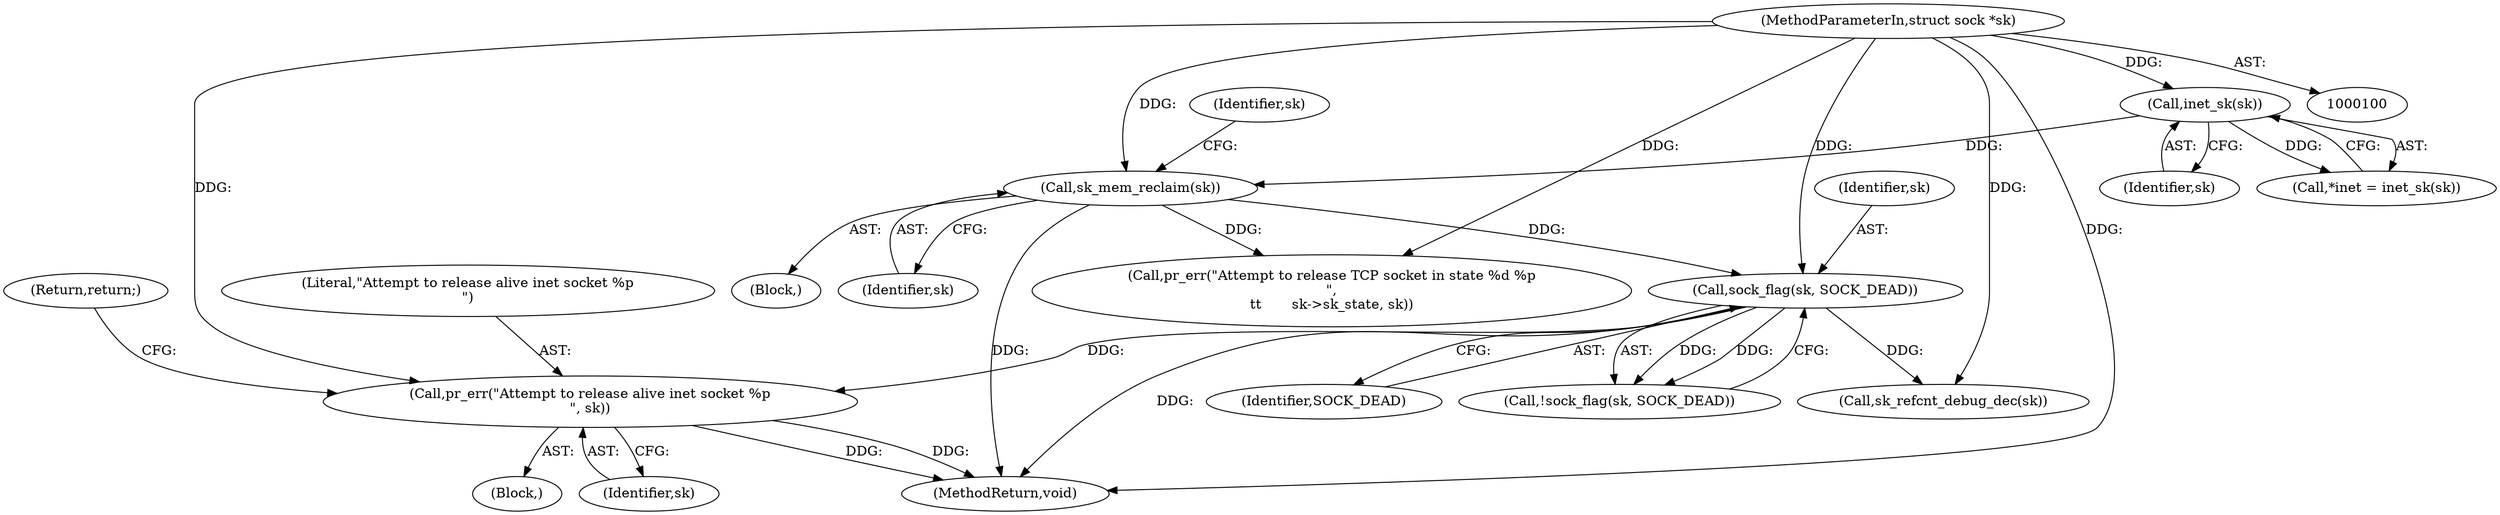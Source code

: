 digraph "0_linux_f6d8bd051c391c1c0458a30b2a7abcd939329259_4@pointer" {
"1000146" [label="(Call,pr_err(\"Attempt to release alive inet socket %p\n\", sk))"];
"1000142" [label="(Call,sock_flag(sk, SOCK_DEAD))"];
"1000118" [label="(Call,sk_mem_reclaim(sk))"];
"1000106" [label="(Call,inet_sk(sk))"];
"1000101" [label="(MethodParameterIn,struct sock *sk)"];
"1000107" [label="(Identifier,sk)"];
"1000118" [label="(Call,sk_mem_reclaim(sk))"];
"1000184" [label="(MethodReturn,void)"];
"1000101" [label="(MethodParameterIn,struct sock *sk)"];
"1000145" [label="(Block,)"];
"1000124" [label="(Identifier,sk)"];
"1000133" [label="(Call,pr_err(\"Attempt to release TCP socket in state %d %p\n\",\n\t\t       sk->sk_state, sk))"];
"1000143" [label="(Identifier,sk)"];
"1000142" [label="(Call,sock_flag(sk, SOCK_DEAD))"];
"1000102" [label="(Block,)"];
"1000141" [label="(Call,!sock_flag(sk, SOCK_DEAD))"];
"1000147" [label="(Literal,\"Attempt to release alive inet socket %p\n\")"];
"1000119" [label="(Identifier,sk)"];
"1000106" [label="(Call,inet_sk(sk))"];
"1000104" [label="(Call,*inet = inet_sk(sk))"];
"1000148" [label="(Identifier,sk)"];
"1000144" [label="(Identifier,SOCK_DEAD)"];
"1000146" [label="(Call,pr_err(\"Attempt to release alive inet socket %p\n\", sk))"];
"1000149" [label="(Return,return;)"];
"1000182" [label="(Call,sk_refcnt_debug_dec(sk))"];
"1000146" -> "1000145"  [label="AST: "];
"1000146" -> "1000148"  [label="CFG: "];
"1000147" -> "1000146"  [label="AST: "];
"1000148" -> "1000146"  [label="AST: "];
"1000149" -> "1000146"  [label="CFG: "];
"1000146" -> "1000184"  [label="DDG: "];
"1000146" -> "1000184"  [label="DDG: "];
"1000142" -> "1000146"  [label="DDG: "];
"1000101" -> "1000146"  [label="DDG: "];
"1000142" -> "1000141"  [label="AST: "];
"1000142" -> "1000144"  [label="CFG: "];
"1000143" -> "1000142"  [label="AST: "];
"1000144" -> "1000142"  [label="AST: "];
"1000141" -> "1000142"  [label="CFG: "];
"1000142" -> "1000184"  [label="DDG: "];
"1000142" -> "1000141"  [label="DDG: "];
"1000142" -> "1000141"  [label="DDG: "];
"1000118" -> "1000142"  [label="DDG: "];
"1000101" -> "1000142"  [label="DDG: "];
"1000142" -> "1000182"  [label="DDG: "];
"1000118" -> "1000102"  [label="AST: "];
"1000118" -> "1000119"  [label="CFG: "];
"1000119" -> "1000118"  [label="AST: "];
"1000124" -> "1000118"  [label="CFG: "];
"1000118" -> "1000184"  [label="DDG: "];
"1000106" -> "1000118"  [label="DDG: "];
"1000101" -> "1000118"  [label="DDG: "];
"1000118" -> "1000133"  [label="DDG: "];
"1000106" -> "1000104"  [label="AST: "];
"1000106" -> "1000107"  [label="CFG: "];
"1000107" -> "1000106"  [label="AST: "];
"1000104" -> "1000106"  [label="CFG: "];
"1000106" -> "1000104"  [label="DDG: "];
"1000101" -> "1000106"  [label="DDG: "];
"1000101" -> "1000100"  [label="AST: "];
"1000101" -> "1000184"  [label="DDG: "];
"1000101" -> "1000133"  [label="DDG: "];
"1000101" -> "1000182"  [label="DDG: "];
}
